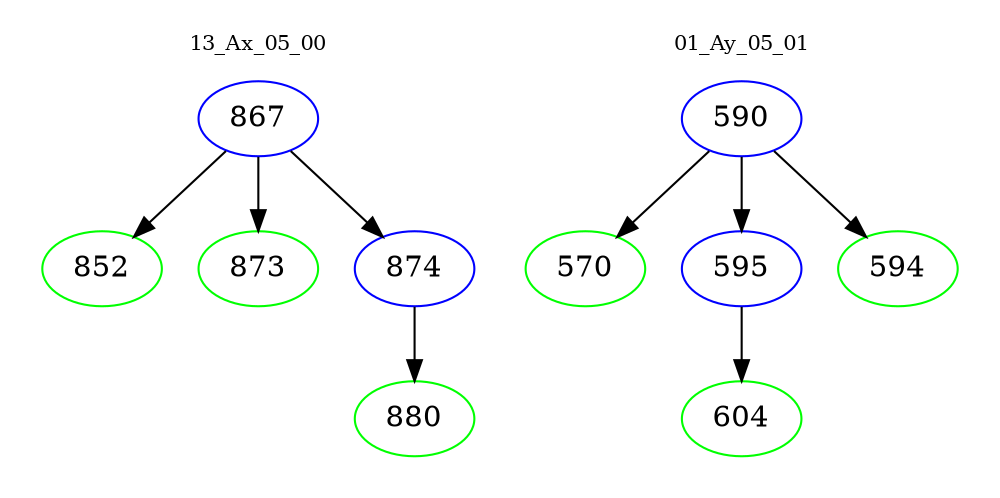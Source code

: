 digraph{
subgraph cluster_0 {
color = white
label = "13_Ax_05_00";
fontsize=10;
T0_867 [label="867", color="blue"]
T0_867 -> T0_852 [color="black"]
T0_852 [label="852", color="green"]
T0_867 -> T0_873 [color="black"]
T0_873 [label="873", color="green"]
T0_867 -> T0_874 [color="black"]
T0_874 [label="874", color="blue"]
T0_874 -> T0_880 [color="black"]
T0_880 [label="880", color="green"]
}
subgraph cluster_1 {
color = white
label = "01_Ay_05_01";
fontsize=10;
T1_590 [label="590", color="blue"]
T1_590 -> T1_570 [color="black"]
T1_570 [label="570", color="green"]
T1_590 -> T1_595 [color="black"]
T1_595 [label="595", color="blue"]
T1_595 -> T1_604 [color="black"]
T1_604 [label="604", color="green"]
T1_590 -> T1_594 [color="black"]
T1_594 [label="594", color="green"]
}
}
